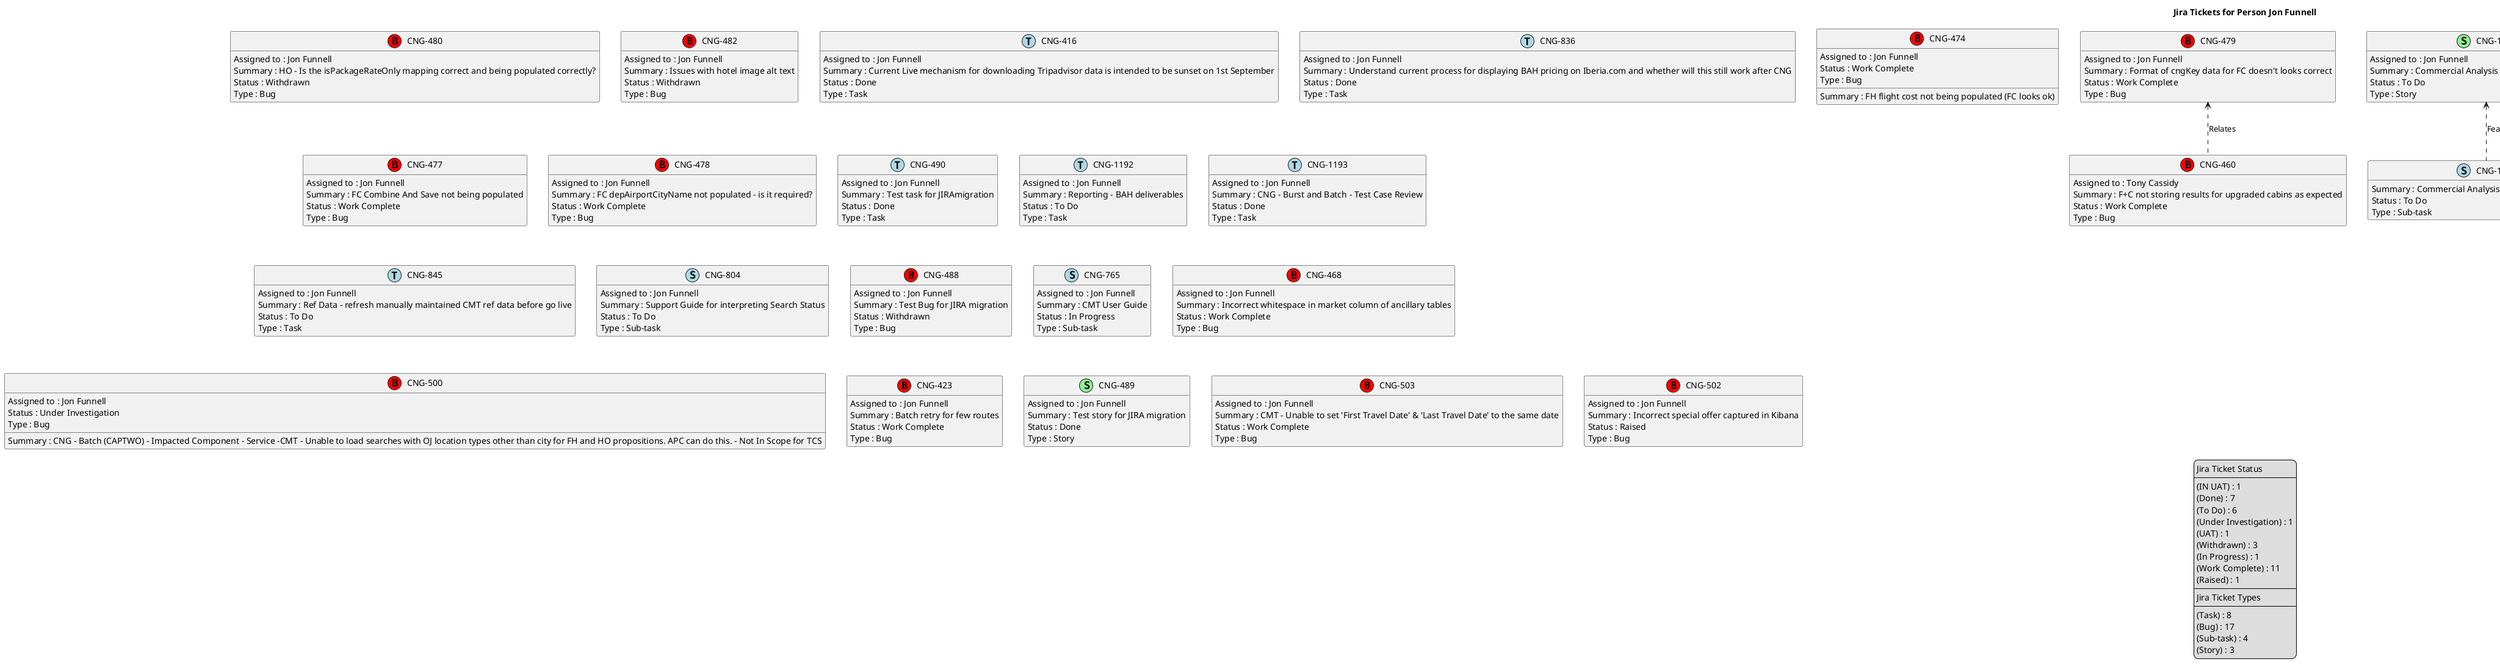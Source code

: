 @startuml
'https://plantuml.com/class-diagram

' GENERATE CLASS DIAGRAM ===========
' Generated at    : Fri May 03 10:09:58 CEST 2024

title Jira Tickets for Person Jon Funnell
hide empty members

legend
Jira Ticket Status
----
(IN UAT) : 1
(Done) : 7
(To Do) : 6
(Under Investigation) : 1
(UAT) : 1
(Withdrawn) : 3
(In Progress) : 1
(Work Complete) : 11
(Raised) : 1
----
Jira Ticket Types
----
(Task) : 8
(Bug) : 17
(Sub-task) : 4
(Story) : 3
end legend


' Tickets =======
class "CNG-480" << (B,red) >> {
  Assigned to : Jon Funnell
  Summary : HO - Is the isPackageRateOnly mapping correct and being populated correctly?
  Status : Withdrawn
  Type : Bug
}

class "CNG-482" << (B,red) >> {
  Assigned to : Jon Funnell
  Summary : Issues with hotel image alt text
  Status : Withdrawn
  Type : Bug
}

class "CNG-460" << (B,red) >> {
  Assigned to : Tony Cassidy
  Summary : F+C not storing results for upgraded cabins as expected
  Status : Work Complete
  Type : Bug
}

class "CNG-416" << (T,lightblue) >> {
  Assigned to : Jon Funnell
  Summary : Current Live mechanism for downloading Tripadvisor data is intended to be sunset on 1st September
  Status : Done
  Type : Task
}

class "CNG-836" << (T,lightblue) >> {
  Assigned to : Jon Funnell
  Summary : Understand current process for displaying BAH pricing on Iberia.com and whether will this still work after CNG 
  Status : Done
  Type : Task
}

class "CNG-1207" << (S,lightblue) >> {
  Summary : Commercial Analysis - Business Requirements 
  Status : To Do
  Type : Sub-task
}

class "CNG-474" << (B,red) >> {
  Assigned to : Jon Funnell
  Summary : FH flight cost not being populated (FC looks ok)
  Status : Work Complete
  Type : Bug
}

class "CNG-1048" << (S,lightgreen) >> {
  Assigned to : Jon Funnell
  Summary : Commercial Analysis - Price comparison report
  Status : To Do
  Type : Story
}

class "CNG-477" << (B,red) >> {
  Assigned to : Jon Funnell
  Summary : FC Combine And Save not being populated
  Status : Work Complete
  Type : Bug
}

class "CNG-971" << (T,lightblue) >> {
  Assigned to : Rosy Mary
  Summary : High level Design Document Preparation - HLD
  Status : Done
  Type : Task
}

class "CNG-479" << (B,red) >> {
  Assigned to : Jon Funnell
  Summary : Format of cngKey data for FC doesn't looks correct
  Status : Work Complete
  Type : Bug
}

class "CNG-973" << (T,lightblue) >> {
  Assigned to : Jon Funnell
  Summary : External Review - CA HLD
  Status : Done
  Type : Task
}

class "CNG-478" << (B,red) >> {
  Assigned to : Jon Funnell
  Summary : FC depAirportCityName not populated - is it required?
  Status : Work Complete
  Type : Bug
}

class "CNG-458" << (B,red) >> {
  Assigned to : Jon Funnell
  Summary : CNG - Batch (CAPTWO) - Impacted Component - Service - Review and update CO rules for excluding results from the Cache
  Status : Work Complete
  Type : Bug
}

class "CNG-490" << (T,lightblue) >> {
  Assigned to : Jon Funnell
  Summary : Test task for JIRAmigration
  Status : Done
  Type : Task
}

class "CNG-1192" << (T,lightblue) >> {
  Assigned to : Jon Funnell
  Summary : Reporting - BAH deliverables
  Status : To Do
  Type : Task
}

class "CNG-470" << (B,red) >> {
  Assigned to : Jon Funnell
  Summary : FH - departureAirport and departureTime  fields not populated in Kibana
  Status : Work Complete
  Type : Bug
}

class "CNG-1193" << (T,lightblue) >> {
  Assigned to : Jon Funnell
  Summary : CNG - Burst and Batch - Test Case Review
  Status : Done
  Type : Task
}

class "CNG-845" << (T,lightblue) >> {
  Assigned to : Jon Funnell
  Summary : Ref Data - refresh manually maintained CMT ref data before go live
  Status : To Do
  Type : Task
}

class "CNG-804" << (S,lightblue) >> {
  Assigned to : Jon Funnell
  Summary : Support Guide for interpreting Search Status
  Status : To Do
  Type : Sub-task
}

class "CNG-486" << (B,red) >> {
  Assigned to : Tony Cassidy
  Summary : FC - departureAirport and departureTime fields not populated as expected in Kibana
  Status : Work Complete
  Type : Bug
}

class "CNG-485" << (S,lightgreen) >> {
  Assigned to : Sulafa Malik
  Summary : (3844) - Informational Logging - Batch Controller (CAPTWO)
  Status : UAT
  Type : Story
}

class "CNG-521" << (B,red) >> {
  Assigned to : Jon Funnell
  Summary : burst controller throws ERROR com.ba.captwo.framework.event.produce.MessageProducerImpl [Dest=BAHCMT.BURST.DATAEVENT.CMH.EVENTS.ALIAS] and [DT=json]
  Status : IN UAT
  Type : Bug
}

class "CNG-488" << (B,red) >> {
  Assigned to : Jon Funnell
  Summary : Test Bug for JIRA migration
  Status : Withdrawn
  Type : Bug
}

class "CNG-765" << (S,lightblue) >> {
  Assigned to : Jon Funnell
  Summary : CMT User Guide
  Status : In Progress
  Type : Sub-task
}

class "CNG-468" << (B,red) >> {
  Assigned to : Jon Funnell
  Summary : Incorrect whitespace in market column of ancillary tables
  Status : Work Complete
  Type : Bug
}

class "CNG-687" << (S,lightblue) >> {
  Assigned to : Sulafa Malik
  Summary : Burst & Batch Controller UAT
  Status : To Do
  Type : Sub-task
}

class "CNG-500" << (B,red) >> {
  Assigned to : Jon Funnell
  Summary : CNG - Batch (CAPTWO) - Impacted Component - Service -CMT - Unable to load searches with OJ location types other than city for FH and HO propositions. APC can do this. - Not In Scope for TCS
  Status : Under Investigation
  Type : Bug
}

class "CNG-423" << (B,red) >> {
  Assigned to : Jon Funnell
  Summary : Batch retry for few routes
  Status : Work Complete
  Type : Bug
}

class "CNG-489" << (S,lightgreen) >> {
  Assigned to : Jon Funnell
  Summary : Test story for JIRA migration
  Status : Done
  Type : Story
}

class "CNG-503" << (B,red) >> {
  Assigned to : Jon Funnell
  Summary : CMT - Unable to set 'First Travel Date' & 'Last Travel Date' to the same date
  Status : Work Complete
  Type : Bug
}

class "CNG-502" << (B,red) >> {
  Assigned to : Jon Funnell
  Summary : Incorrect special offer captured in Kibana
  Status : Raised
  Type : Bug
}



' Links =======
"CNG-521" <.. "CNG-687" : Relates
"CNG-973" <.. "CNG-971" : Dependent
"CNG-1048" <.. "CNG-1207" : Feature
"CNG-458" <.. "CNG-485" : Relates
"CNG-470" <.. "CNG-486" : Approval
"CNG-479" <.. "CNG-460" : Relates


@enduml
